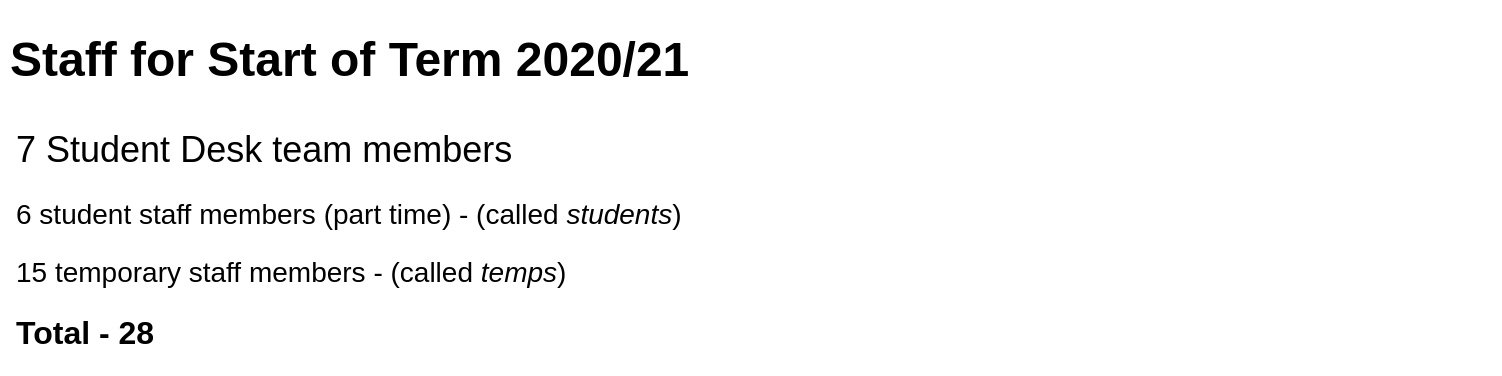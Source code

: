 <mxfile version="13.0.6" type="github" pages="6"><diagram id="4iqDVYsqrEzfDlTGmH5O" name="Staff"><mxGraphModel dx="1278" dy="547" grid="1" gridSize="10" guides="1" tooltips="1" connect="1" arrows="1" fold="1" page="1" pageScale="1" pageWidth="827" pageHeight="1169" math="0" shadow="0"><root><mxCell id="WgZ6yaLtYUhiMF-65j4d-0"/><mxCell id="WgZ6yaLtYUhiMF-65j4d-1" parent="WgZ6yaLtYUhiMF-65j4d-0"/><mxCell id="WgZ6yaLtYUhiMF-65j4d-2" value="&lt;h1&gt;Staff for Start of Term 2020/21&lt;br&gt;&lt;/h1&gt;&lt;p&gt;Lorem ipsum dolor sit amet, consectetur adipisicing elit, sed do eiusmod tempor incididunt ut labore et dolore magna aliqua.&lt;/p&gt;" style="text;html=1;strokeColor=none;fillColor=none;spacing=5;spacingTop=-20;whiteSpace=wrap;overflow=hidden;rounded=0;" vertex="1" parent="WgZ6yaLtYUhiMF-65j4d-1"><mxGeometry x="40" y="200" width="750" height="40" as="geometry"/></mxCell><mxCell id="WgZ6yaLtYUhiMF-65j4d-3" value="&lt;div align=&quot;left&quot;&gt;&lt;p&gt;&lt;font style=&quot;font-size: 14px&quot; face=&quot;Helvetica&quot;&gt;&lt;font style=&quot;font-size: 18px&quot;&gt;7 Student Desk team members&lt;/font&gt;&lt;br&gt;&lt;/font&gt;&lt;/p&gt;&lt;/div&gt;&lt;div align=&quot;left&quot;&gt;&lt;p&gt;&lt;font style=&quot;font-size: 14px&quot; face=&quot;Helvetica&quot;&gt;&lt;font style=&quot;font-size: 14px&quot;&gt;6 student staff members (part time) - (called &lt;i&gt;students&lt;/i&gt;)&lt;/font&gt;&lt;br&gt;&lt;/font&gt;&lt;/p&gt;&lt;/div&gt;&lt;div align=&quot;left&quot;&gt;&lt;p&gt;&lt;font style=&quot;font-size: 14px&quot; size=&quot;3&quot; face=&quot;Helvetica&quot;&gt;15 temporary staff members - (called &lt;i&gt;temps&lt;/i&gt;)&lt;/font&gt;&lt;/p&gt;&lt;/div&gt;&lt;div align=&quot;left&quot;&gt;&lt;p&gt;&lt;font size=&quot;3&quot; face=&quot;Helvetica&quot;&gt;&lt;b&gt;Total - 28&lt;/b&gt;&lt;/font&gt;&lt;/p&gt;&lt;/div&gt;" style="text;html=1;strokeColor=none;fillColor=none;align=left;verticalAlign=middle;whiteSpace=wrap;rounded=0;" vertex="1" parent="WgZ6yaLtYUhiMF-65j4d-1"><mxGeometry x="46" y="290" width="710" height="40" as="geometry"/></mxCell></root></mxGraphModel></diagram><diagram id="prtHgNgQTEPvFCAcTncT" name="Call Centre"><mxGraphModel dx="1278" dy="547" grid="1" gridSize="10" guides="1" tooltips="1" connect="1" arrows="1" fold="1" page="1" pageScale="1" pageWidth="827" pageHeight="1169" math="0" shadow="0"><root><mxCell id="0"/><mxCell id="1" parent="0"/><mxCell id="dNxyNK7c78bLwvsdeMH5-11" value="Orgchart" style="swimlane;html=1;startSize=0;horizontal=1;containerType=tree;glass=0;" parent="1" vertex="1"><mxGeometry x="40" y="100" width="710" height="420" as="geometry"/></mxCell><mxCell id="mpPqkYA4ojd9sIFiPAxJ-5" value="" style="endArrow=blockThin;endFill=1;fontSize=11;edgeStyle=elbowEdgeStyle;elbow=vertical;rounded=0;" edge="1" parent="dNxyNK7c78bLwvsdeMH5-11" source="mpPqkYA4ojd9sIFiPAxJ-2" target="mpPqkYA4ojd9sIFiPAxJ-6"><mxGeometry relative="1" as="geometry"/></mxCell><mxCell id="mpPqkYA4ojd9sIFiPAxJ-7" value="" style="endArrow=blockThin;endFill=1;fontSize=11;edgeStyle=elbowEdgeStyle;elbow=vertical;rounded=0;" edge="1" parent="dNxyNK7c78bLwvsdeMH5-11" source="mpPqkYA4ojd9sIFiPAxJ-2" target="mpPqkYA4ojd9sIFiPAxJ-8"><mxGeometry relative="1" as="geometry"/></mxCell><mxCell id="mpPqkYA4ojd9sIFiPAxJ-3" value="" style="endArrow=blockThin;endFill=1;fontSize=11;edgeStyle=elbowEdgeStyle;elbow=vertical;rounded=0;" edge="1" parent="dNxyNK7c78bLwvsdeMH5-11" source="mpPqkYA4ojd9sIFiPAxJ-2" target="mpPqkYA4ojd9sIFiPAxJ-4"><mxGeometry relative="1" as="geometry"/></mxCell><UserObject label="%name%&lt;br&gt;&lt;i style=&quot;color: gray&quot;&gt;%position%&lt;/i&gt;&lt;br&gt;&lt;a href=&quot;mailto:%email%&quot;&gt;Email&lt;/a&gt;" name="Evan Miller" position="CFO" location="Office 1" email="me@example.com" placeholders="1" link="https://www.draw.io" id="dNxyNK7c78bLwvsdeMH5-12"><mxCell style="label;image=https://cdn3.iconfinder.com/data/icons/user-avatars-1/512/users-9-2-128.png;whiteSpace=wrap;html=1;rounded=0;glass=0;treeMoving=1;treeFolding=1;" parent="dNxyNK7c78bLwvsdeMH5-11" vertex="1"><mxGeometry x="260" y="50" width="180" height="70" as="geometry"/></mxCell></UserObject><mxCell id="dNxyNK7c78bLwvsdeMH5-13" value="" style="endArrow=blockThin;endFill=1;fontSize=11;edgeStyle=elbowEdgeStyle;elbow=vertical;rounded=0;" parent="dNxyNK7c78bLwvsdeMH5-11" source="dNxyNK7c78bLwvsdeMH5-12" target="dNxyNK7c78bLwvsdeMH5-14" edge="1"><mxGeometry relative="1" as="geometry"/></mxCell><UserObject label="Temp" name="Edward Morrison" position="Brand Manager" location="Office 2" email="me@example.com" placeholders="1" link="https://www.draw.io" id="dNxyNK7c78bLwvsdeMH5-14"><mxCell style="label;image=https://cdn3.iconfinder.com/data/icons/user-avatars-1/512/users-10-3-128.png;whiteSpace=wrap;html=1;rounded=0;glass=0;treeFolding=1;treeMoving=1;fillColor=#FFCCE6;" parent="dNxyNK7c78bLwvsdeMH5-11" vertex="1"><mxGeometry x="40" y="180" width="180" height="80" as="geometry"/></mxCell></UserObject><mxCell id="dNxyNK7c78bLwvsdeMH5-15" value="" style="endArrow=blockThin;endFill=1;fontSize=11;edgeStyle=elbowEdgeStyle;elbow=vertical;rounded=0;" parent="dNxyNK7c78bLwvsdeMH5-11" source="dNxyNK7c78bLwvsdeMH5-12" target="dNxyNK7c78bLwvsdeMH5-16" edge="1"><mxGeometry relative="1" as="geometry"/></mxCell><UserObject label="Temp" name="Tessa Valet" position="HR Director" location="Office 4" email="me@example.com" placeholders="1" link="https://www.draw.io" id="dNxyNK7c78bLwvsdeMH5-16"><mxCell style="label;image=https://cdn3.iconfinder.com/data/icons/user-avatars-1/512/users-3-128.png;whiteSpace=wrap;html=1;rounded=0;glass=0;treeFolding=1;treeMoving=1;fillColor=#FFCCE6;" parent="dNxyNK7c78bLwvsdeMH5-11" vertex="1"><mxGeometry x="260" y="180" width="180" height="80" as="geometry"/></mxCell></UserObject><mxCell id="dNxyNK7c78bLwvsdeMH5-17" value="" style="endArrow=blockThin;endFill=1;fontSize=11;edgeStyle=elbowEdgeStyle;elbow=vertical;rounded=0;" parent="dNxyNK7c78bLwvsdeMH5-11" source="dNxyNK7c78bLwvsdeMH5-12" target="dNxyNK7c78bLwvsdeMH5-18" edge="1"><mxGeometry relative="1" as="geometry"/></mxCell><UserObject label="Temp" name="Ron Donovan" position="System Admin" location="Office 3" email="me@example.com" placeholders="1" link="https://www.draw.io" id="dNxyNK7c78bLwvsdeMH5-18"><mxCell style="label;image=https://cdn3.iconfinder.com/data/icons/user-avatars-1/512/users-2-128.png;whiteSpace=wrap;html=1;rounded=0;glass=0;fillColor=#FFCCE6;" parent="dNxyNK7c78bLwvsdeMH5-11" vertex="1"><mxGeometry x="490" y="180" width="180" height="80" as="geometry"/></mxCell></UserObject><UserObject label="Temp" name="Edward Morrison" position="Brand Manager" location="Office 2" email="me@example.com" placeholders="1" link="https://www.draw.io" id="mpPqkYA4ojd9sIFiPAxJ-4"><mxCell style="label;image=https://cdn3.iconfinder.com/data/icons/user-avatars-1/512/users-10-3-128.png;whiteSpace=wrap;html=1;rounded=0;glass=0;treeFolding=1;treeMoving=1;fillColor=#FFCCE6;" vertex="1" parent="dNxyNK7c78bLwvsdeMH5-11"><mxGeometry x="35" y="320" width="180" height="80" as="geometry"/></mxCell></UserObject><UserObject label="Temp" name="Tessa Valet" position="HR Director" location="Office 4" email="me@example.com" placeholders="1" link="https://www.draw.io" id="mpPqkYA4ojd9sIFiPAxJ-6"><mxCell style="label;image=https://cdn3.iconfinder.com/data/icons/user-avatars-1/512/users-3-128.png;whiteSpace=wrap;html=1;rounded=0;glass=0;treeFolding=1;treeMoving=1;fillColor=#FFCCE6;" vertex="1" parent="dNxyNK7c78bLwvsdeMH5-11"><mxGeometry x="255" y="320" width="180" height="80" as="geometry"/></mxCell></UserObject><UserObject label="Temp" name="Ron Donovan" position="System Admin" location="Office 3" email="me@example.com" placeholders="1" link="https://www.draw.io" id="mpPqkYA4ojd9sIFiPAxJ-8"><mxCell style="label;image=https://cdn3.iconfinder.com/data/icons/user-avatars-1/512/users-2-128.png;whiteSpace=wrap;html=1;rounded=0;glass=0;fillColor=#FFCCE6;" vertex="1" parent="dNxyNK7c78bLwvsdeMH5-11"><mxGeometry x="485" y="320" width="180" height="80" as="geometry"/></mxCell></UserObject><UserObject label="&lt;div&gt;Stephen&lt;/div&gt;&lt;div&gt;&lt;i&gt;&lt;span style=&quot;font-weight: normal&quot;&gt;Supervisor&lt;/span&gt;&lt;/i&gt;&lt;br&gt;&lt;/div&gt;" name="Evan Miller" position="CFO" location="Office 1" email="me@example.com" placeholders="1" link="https://www.draw.io" id="mpPqkYA4ojd9sIFiPAxJ-2"><mxCell style="label;image=https://cdn3.iconfinder.com/data/icons/user-avatars-1/512/users-9-2-128.png;whiteSpace=wrap;html=1;rounded=0;glass=0;treeMoving=1;treeFolding=1;fillColor=#FFCCE6;" vertex="1" parent="dNxyNK7c78bLwvsdeMH5-11"><mxGeometry x="260" y="50" width="180" height="70" as="geometry"/></mxCell></UserObject><mxCell id="mpPqkYA4ojd9sIFiPAxJ-1" value="&lt;div&gt;&lt;font style=&quot;font-size: 12px&quot;&gt;&lt;font style=&quot;font-size: 18px&quot;&gt;Call Centre&lt;/font&gt;&lt;/font&gt;&lt;font size=&quot;3&quot;&gt;&lt;br&gt;&lt;/font&gt;&lt;/div&gt;" style="swimlane;html=1;startSize=90;horizontal=1;containerType=tree;glass=0;fillColor=#FFCCE6;" vertex="1" parent="1"><mxGeometry x="40" y="40" width="710" height="480" as="geometry"/></mxCell></root></mxGraphModel></diagram><diagram id="4EEXJUwQ04xbb809gkxL" name="Emails"><mxGraphModel dx="1278" dy="547" grid="1" gridSize="10" guides="1" tooltips="1" connect="1" arrows="1" fold="1" page="1" pageScale="1" pageWidth="827" pageHeight="1169" math="0" shadow="0"><root><mxCell id="c_dwIqoF1U3oeTKJL0SB-0"/><mxCell id="c_dwIqoF1U3oeTKJL0SB-1" parent="c_dwIqoF1U3oeTKJL0SB-0"/><mxCell id="jJnrvG2KrYwrHSIJit2o-0" value="Orgchart" style="swimlane;html=1;startSize=0;horizontal=1;containerType=tree;glass=0;" vertex="1" parent="c_dwIqoF1U3oeTKJL0SB-1"><mxGeometry x="40" y="100" width="710" height="420" as="geometry"/></mxCell><mxCell id="jJnrvG2KrYwrHSIJit2o-2" value="" style="endArrow=blockThin;endFill=1;fontSize=11;edgeStyle=elbowEdgeStyle;elbow=vertical;rounded=0;" edge="1" parent="jJnrvG2KrYwrHSIJit2o-0" source="jJnrvG2KrYwrHSIJit2o-13" target="jJnrvG2KrYwrHSIJit2o-10"><mxGeometry relative="1" as="geometry"/></mxCell><UserObject label="Evan Miller&lt;br&gt;&lt;i style=&quot;color: gray&quot;&gt;CFO&lt;/i&gt;&lt;br&gt;&lt;a href=&quot;mailto:me@example.com&quot;&gt;Email&lt;/a&gt;" name="Evan Miller" position="CFO" location="Office 1" email="me@example.com" placeholders="1" link="https://www.draw.io" id="jJnrvG2KrYwrHSIJit2o-3"><mxCell style="label;image=https://cdn3.iconfinder.com/data/icons/user-avatars-1/512/users-9-2-128.png;whiteSpace=wrap;html=1;rounded=0;glass=0;treeMoving=1;treeFolding=1;" vertex="1" parent="jJnrvG2KrYwrHSIJit2o-0"><mxGeometry x="260" y="50" width="180" height="70" as="geometry"/></mxCell></UserObject><mxCell id="jJnrvG2KrYwrHSIJit2o-4" value="" style="endArrow=blockThin;endFill=1;fontSize=11;edgeStyle=elbowEdgeStyle;elbow=vertical;rounded=0;" edge="1" parent="jJnrvG2KrYwrHSIJit2o-0" source="jJnrvG2KrYwrHSIJit2o-3" target="jJnrvG2KrYwrHSIJit2o-5"><mxGeometry relative="1" as="geometry"/></mxCell><UserObject label="Temp" name="Edward Morrison" position="Brand Manager" location="Office 2" email="me@example.com" placeholders="1" link="https://www.draw.io" id="jJnrvG2KrYwrHSIJit2o-5"><mxCell style="label;image=https://cdn3.iconfinder.com/data/icons/user-avatars-1/512/users-10-3-128.png;whiteSpace=wrap;html=1;rounded=0;glass=0;treeFolding=1;treeMoving=1;fillColor=#A9C4EB;" vertex="1" parent="jJnrvG2KrYwrHSIJit2o-0"><mxGeometry x="40" y="180" width="180" height="80" as="geometry"/></mxCell></UserObject><mxCell id="jJnrvG2KrYwrHSIJit2o-6" value="" style="endArrow=blockThin;endFill=1;fontSize=11;edgeStyle=elbowEdgeStyle;elbow=vertical;rounded=0;" edge="1" parent="jJnrvG2KrYwrHSIJit2o-0" source="jJnrvG2KrYwrHSIJit2o-3" target="jJnrvG2KrYwrHSIJit2o-7"><mxGeometry relative="1" as="geometry"/></mxCell><UserObject label="Temp" name="Tessa Valet" position="HR Director" location="Office 4" email="me@example.com" placeholders="1" link="https://www.draw.io" id="jJnrvG2KrYwrHSIJit2o-7"><mxCell style="label;image=https://cdn3.iconfinder.com/data/icons/user-avatars-1/512/users-3-128.png;whiteSpace=wrap;html=1;rounded=0;glass=0;treeFolding=1;treeMoving=1;fillColor=#A9C4EB;" vertex="1" parent="jJnrvG2KrYwrHSIJit2o-0"><mxGeometry x="260" y="180" width="180" height="80" as="geometry"/></mxCell></UserObject><mxCell id="jJnrvG2KrYwrHSIJit2o-8" value="" style="endArrow=blockThin;endFill=1;fontSize=11;edgeStyle=elbowEdgeStyle;elbow=vertical;rounded=0;" edge="1" parent="jJnrvG2KrYwrHSIJit2o-0" source="jJnrvG2KrYwrHSIJit2o-3" target="jJnrvG2KrYwrHSIJit2o-9"><mxGeometry relative="1" as="geometry"/></mxCell><UserObject label="Temp" name="Ron Donovan" position="System Admin" location="Office 3" email="me@example.com" placeholders="1" link="https://www.draw.io" id="jJnrvG2KrYwrHSIJit2o-9"><mxCell style="label;image=https://cdn3.iconfinder.com/data/icons/user-avatars-1/512/users-2-128.png;whiteSpace=wrap;html=1;rounded=0;glass=0;fillColor=#A9C4EB;" vertex="1" parent="jJnrvG2KrYwrHSIJit2o-0"><mxGeometry x="490" y="180" width="180" height="80" as="geometry"/></mxCell></UserObject><UserObject label="Temp" name="Edward Morrison" position="Brand Manager" location="Office 2" email="me@example.com" placeholders="1" link="https://www.draw.io" id="jJnrvG2KrYwrHSIJit2o-10"><mxCell style="label;image=https://cdn3.iconfinder.com/data/icons/user-avatars-1/512/users-10-3-128.png;whiteSpace=wrap;html=1;rounded=0;glass=0;treeFolding=1;treeMoving=1;fillColor=#A9C4EB;" vertex="1" parent="jJnrvG2KrYwrHSIJit2o-0"><mxGeometry x="35" y="320" width="180" height="80" as="geometry"/></mxCell></UserObject><UserObject label="&lt;div&gt;Katie&lt;/div&gt;&lt;div&gt;&lt;span style=&quot;font-weight: normal&quot;&gt;&lt;i&gt;Supervisor&lt;/i&gt;&lt;/span&gt;&lt;br&gt;&lt;/div&gt;" name="Evan Miller" position="CFO" location="Office 1" email="me@example.com" placeholders="1" link="https://www.draw.io" id="jJnrvG2KrYwrHSIJit2o-13"><mxCell style="label;image=https://cdn3.iconfinder.com/data/icons/user-avatars-1/512/users-9-2-128.png;whiteSpace=wrap;html=1;rounded=0;glass=0;treeMoving=1;treeFolding=1;fillColor=#A9C4EB;" vertex="1" parent="jJnrvG2KrYwrHSIJit2o-0"><mxGeometry x="260" y="50" width="180" height="70" as="geometry"/></mxCell></UserObject><UserObject label="Student" name="Tessa Valet" position="HR Director" location="Office 4" email="me@example.com" placeholders="1" link="https://www.draw.io" id="GuNBn-XLrfUnzHdGbUQW-0"><mxCell style="label;image=https://cdn3.iconfinder.com/data/icons/user-avatars-1/512/users-3-128.png;whiteSpace=wrap;html=1;rounded=0;glass=0;treeFolding=1;treeMoving=1;fillColor=#A9C4EB;" vertex="1" parent="jJnrvG2KrYwrHSIJit2o-0"><mxGeometry x="260" y="320" width="180" height="80" as="geometry"/></mxCell></UserObject><mxCell id="jJnrvG2KrYwrHSIJit2o-15" value="&lt;div&gt;&lt;font style=&quot;font-size: 12px&quot;&gt;&lt;font style=&quot;font-size: 18px&quot;&gt;Emails&lt;/font&gt;&lt;/font&gt;&lt;font size=&quot;3&quot;&gt;&lt;br&gt;&lt;/font&gt;&lt;/div&gt;" style="swimlane;html=1;startSize=90;horizontal=1;containerType=tree;glass=0;fillColor=#A9C4EB;" vertex="1" parent="c_dwIqoF1U3oeTKJL0SB-1"><mxGeometry x="40" y="40" width="710" height="480" as="geometry"/></mxCell><mxCell id="WzX2U5M_frZ9KbMTsoTq-0" value="FFF4C3" style="text;whiteSpace=wrap;html=1;" vertex="1" parent="c_dwIqoF1U3oeTKJL0SB-1"><mxGeometry x="10" y="10" width="70" height="30" as="geometry"/></mxCell></root></mxGraphModel></diagram><diagram id="ItSz2k4_egUY5C8dJ0sC" name="Chats"><mxGraphModel dx="1278" dy="547" grid="1" gridSize="10" guides="1" tooltips="1" connect="1" arrows="1" fold="1" page="1" pageScale="1" pageWidth="827" pageHeight="1169" math="0" shadow="0"><root><mxCell id="B8h6JImKgBRVj9SWQ-2g-0"/><mxCell id="B8h6JImKgBRVj9SWQ-2g-1" parent="B8h6JImKgBRVj9SWQ-2g-0"/><mxCell id="vtGu4bik4G_jgbkDdIcN-0" value="Orgchart" style="swimlane;html=1;startSize=0;horizontal=1;containerType=tree;glass=0;" vertex="1" parent="B8h6JImKgBRVj9SWQ-2g-1"><mxGeometry x="40" y="100" width="710" height="420" as="geometry"/></mxCell><mxCell id="vtGu4bik4G_jgbkDdIcN-2" value="" style="endArrow=blockThin;endFill=1;fontSize=11;edgeStyle=elbowEdgeStyle;elbow=vertical;rounded=0;" edge="1" parent="vtGu4bik4G_jgbkDdIcN-0" source="vtGu4bik4G_jgbkDdIcN-13" target="vtGu4bik4G_jgbkDdIcN-10"><mxGeometry relative="1" as="geometry"/></mxCell><UserObject label="Evan Miller&lt;br&gt;&lt;i style=&quot;color: gray&quot;&gt;CFO&lt;/i&gt;&lt;br&gt;&lt;a href=&quot;mailto:me@example.com&quot;&gt;Email&lt;/a&gt;" name="Evan Miller" position="CFO" location="Office 1" email="me@example.com" placeholders="1" link="https://www.draw.io" id="vtGu4bik4G_jgbkDdIcN-3"><mxCell style="label;image=https://cdn3.iconfinder.com/data/icons/user-avatars-1/512/users-9-2-128.png;whiteSpace=wrap;html=1;rounded=0;glass=0;treeMoving=1;treeFolding=1;" vertex="1" parent="vtGu4bik4G_jgbkDdIcN-0"><mxGeometry x="260" y="50" width="180" height="70" as="geometry"/></mxCell></UserObject><mxCell id="vtGu4bik4G_jgbkDdIcN-4" value="" style="endArrow=blockThin;endFill=1;fontSize=11;edgeStyle=elbowEdgeStyle;elbow=vertical;rounded=0;" edge="1" parent="vtGu4bik4G_jgbkDdIcN-0" source="vtGu4bik4G_jgbkDdIcN-3" target="vtGu4bik4G_jgbkDdIcN-5"><mxGeometry relative="1" as="geometry"/></mxCell><UserObject label="&lt;div&gt;Temp&lt;/div&gt;" name="Edward Morrison" position="Brand Manager" location="Office 2" email="me@example.com" placeholders="1" link="https://www.draw.io" id="vtGu4bik4G_jgbkDdIcN-5"><mxCell style="label;image=https://cdn3.iconfinder.com/data/icons/user-avatars-1/512/users-10-3-128.png;whiteSpace=wrap;html=1;rounded=0;glass=0;treeFolding=1;treeMoving=1;fillColor=#FFF4C3;" vertex="1" parent="vtGu4bik4G_jgbkDdIcN-0"><mxGeometry x="40" y="180" width="180" height="80" as="geometry"/></mxCell></UserObject><mxCell id="vtGu4bik4G_jgbkDdIcN-6" value="" style="endArrow=blockThin;endFill=1;fontSize=11;edgeStyle=elbowEdgeStyle;elbow=vertical;rounded=0;" edge="1" parent="vtGu4bik4G_jgbkDdIcN-0" source="vtGu4bik4G_jgbkDdIcN-3" target="vtGu4bik4G_jgbkDdIcN-7"><mxGeometry relative="1" as="geometry"/></mxCell><UserObject label="Temp" name="Tessa Valet" position="HR Director" location="Office 4" email="me@example.com" placeholders="1" link="https://www.draw.io" id="vtGu4bik4G_jgbkDdIcN-7"><mxCell style="label;image=https://cdn3.iconfinder.com/data/icons/user-avatars-1/512/users-3-128.png;whiteSpace=wrap;html=1;rounded=0;glass=0;treeFolding=1;treeMoving=1;fillColor=#FFF4C3;" vertex="1" parent="vtGu4bik4G_jgbkDdIcN-0"><mxGeometry x="260" y="180" width="180" height="80" as="geometry"/></mxCell></UserObject><mxCell id="vtGu4bik4G_jgbkDdIcN-8" value="" style="endArrow=blockThin;endFill=1;fontSize=11;edgeStyle=elbowEdgeStyle;elbow=vertical;rounded=0;" edge="1" parent="vtGu4bik4G_jgbkDdIcN-0" source="vtGu4bik4G_jgbkDdIcN-3" target="vtGu4bik4G_jgbkDdIcN-9"><mxGeometry relative="1" as="geometry"/></mxCell><UserObject label="Temp" name="Ron Donovan" position="System Admin" location="Office 3" email="me@example.com" placeholders="1" link="https://www.draw.io" id="vtGu4bik4G_jgbkDdIcN-9"><mxCell style="label;image=https://cdn3.iconfinder.com/data/icons/user-avatars-1/512/users-2-128.png;whiteSpace=wrap;html=1;rounded=0;glass=0;fillColor=#FFF4C3;" vertex="1" parent="vtGu4bik4G_jgbkDdIcN-0"><mxGeometry x="490" y="180" width="180" height="80" as="geometry"/></mxCell></UserObject><UserObject label="Student" name="Edward Morrison" position="Brand Manager" location="Office 2" email="me@example.com" placeholders="1" link="https://www.draw.io" id="vtGu4bik4G_jgbkDdIcN-10"><mxCell style="label;image=https://cdn3.iconfinder.com/data/icons/user-avatars-1/512/users-10-3-128.png;whiteSpace=wrap;html=1;rounded=0;glass=0;treeFolding=1;treeMoving=1;fillColor=#FFF4C3;" vertex="1" parent="vtGu4bik4G_jgbkDdIcN-0"><mxGeometry x="490" y="320" width="180" height="80" as="geometry"/></mxCell></UserObject><UserObject label="&lt;div&gt;Krystyna&lt;br&gt;&lt;/div&gt;&lt;div&gt;&lt;span style=&quot;font-weight: normal&quot;&gt;&lt;i&gt;Supervisor&lt;/i&gt;&lt;/span&gt;&lt;br&gt;&lt;/div&gt;" name="Evan Miller" position="CFO" location="Office 1" email="me@example.com" placeholders="1" link="https://www.draw.io" id="vtGu4bik4G_jgbkDdIcN-13"><mxCell style="label;image=https://cdn3.iconfinder.com/data/icons/user-avatars-1/512/users-9-2-128.png;whiteSpace=wrap;html=1;rounded=0;glass=0;treeMoving=1;treeFolding=1;fillColor=#FFF4C3;" vertex="1" parent="vtGu4bik4G_jgbkDdIcN-0"><mxGeometry x="260" y="50" width="180" height="70" as="geometry"/></mxCell></UserObject><UserObject label="Temp" name="Tessa Valet" position="HR Director" location="Office 4" email="me@example.com" placeholders="1" link="https://www.draw.io" id="PbnccIrj63OAILWoPI2o-0"><mxCell style="label;image=https://cdn3.iconfinder.com/data/icons/user-avatars-1/512/users-3-128.png;whiteSpace=wrap;html=1;rounded=0;glass=0;treeFolding=1;treeMoving=1;fillColor=#FFF4C3;" vertex="1" parent="vtGu4bik4G_jgbkDdIcN-0"><mxGeometry x="260" y="320" width="180" height="80" as="geometry"/></mxCell></UserObject><mxCell id="vtGu4bik4G_jgbkDdIcN-15" value="&lt;div&gt;&lt;font style=&quot;font-size: 12px&quot;&gt;&lt;font style=&quot;font-size: 18px&quot;&gt;Chats&lt;/font&gt;&lt;/font&gt;&lt;font size=&quot;3&quot;&gt;&lt;br&gt;&lt;/font&gt;&lt;/div&gt;" style="swimlane;html=1;startSize=90;horizontal=1;containerType=tree;glass=0;fillColor=#FFF4C3;" vertex="1" parent="B8h6JImKgBRVj9SWQ-2g-1"><mxGeometry x="40" y="40" width="710" height="480" as="geometry"/></mxCell><UserObject label="Temp" name="Tessa Valet" position="HR Director" location="Office 4" email="me@example.com" placeholders="1" link="https://www.draw.io" id="_xehMGhk17uKjtey7Ze9-0"><mxCell style="label;image=https://cdn3.iconfinder.com/data/icons/user-avatars-1/512/users-3-128.png;whiteSpace=wrap;html=1;rounded=0;glass=0;treeFolding=1;treeMoving=1;fillColor=#FFF4C3;" vertex="1" parent="B8h6JImKgBRVj9SWQ-2g-1"><mxGeometry x="300" y="280" width="180" height="80" as="geometry"/></mxCell></UserObject><UserObject label="Temp" name="Ron Donovan" position="System Admin" location="Office 3" email="me@example.com" placeholders="1" link="https://www.draw.io" id="_xehMGhk17uKjtey7Ze9-1"><mxCell style="label;image=https://cdn3.iconfinder.com/data/icons/user-avatars-1/512/users-2-128.png;whiteSpace=wrap;html=1;rounded=0;glass=0;fillColor=#FFF4C3;" vertex="1" parent="B8h6JImKgBRVj9SWQ-2g-1"><mxGeometry x="530" y="280" width="180" height="80" as="geometry"/></mxCell></UserObject></root></mxGraphModel></diagram><diagram id="SL8nusviX4BlKlo3T0ga" name="Desk"><mxGraphModel dx="1278" dy="547" grid="1" gridSize="10" guides="1" tooltips="1" connect="1" arrows="1" fold="1" page="1" pageScale="1" pageWidth="827" pageHeight="1169" math="0" shadow="0"><root><mxCell id="oONjgDCelnidwvqjjCqV-0"/><mxCell id="oONjgDCelnidwvqjjCqV-1" parent="oONjgDCelnidwvqjjCqV-0"/><mxCell id="GRQZGqnQ31x8N4t46l1l-0" value="Orgchart" style="swimlane;html=1;startSize=0;horizontal=1;containerType=tree;glass=0;" vertex="1" parent="oONjgDCelnidwvqjjCqV-1"><mxGeometry x="40" y="100" width="710" height="420" as="geometry"/></mxCell><UserObject label="Evan Miller&lt;br&gt;&lt;i style=&quot;color: gray&quot;&gt;CFO&lt;/i&gt;&lt;br&gt;&lt;a href=&quot;mailto:me@example.com&quot;&gt;Email&lt;/a&gt;" name="Evan Miller" position="CFO" location="Office 1" email="me@example.com" placeholders="1" link="https://www.draw.io" id="GRQZGqnQ31x8N4t46l1l-4"><mxCell style="label;image=https://cdn3.iconfinder.com/data/icons/user-avatars-1/512/users-9-2-128.png;whiteSpace=wrap;html=1;rounded=0;glass=0;treeMoving=1;treeFolding=1;" vertex="1" parent="GRQZGqnQ31x8N4t46l1l-0"><mxGeometry x="260" y="50" width="180" height="70" as="geometry"/></mxCell></UserObject><mxCell id="GRQZGqnQ31x8N4t46l1l-5" value="" style="endArrow=blockThin;endFill=1;fontSize=11;edgeStyle=elbowEdgeStyle;elbow=vertical;rounded=0;" edge="1" parent="GRQZGqnQ31x8N4t46l1l-0" source="GRQZGqnQ31x8N4t46l1l-4" target="GRQZGqnQ31x8N4t46l1l-6"><mxGeometry relative="1" as="geometry"/></mxCell><UserObject label="Student" name="Edward Morrison" position="Brand Manager" location="Office 2" email="me@example.com" placeholders="1" link="https://www.draw.io" id="GRQZGqnQ31x8N4t46l1l-6"><mxCell style="label;image=https://cdn3.iconfinder.com/data/icons/user-avatars-1/512/users-10-3-128.png;whiteSpace=wrap;html=1;rounded=0;glass=0;treeFolding=1;treeMoving=1;fillColor=#D5E8D4;" vertex="1" parent="GRQZGqnQ31x8N4t46l1l-0"><mxGeometry x="40" y="180" width="180" height="80" as="geometry"/></mxCell></UserObject><mxCell id="GRQZGqnQ31x8N4t46l1l-7" value="" style="endArrow=blockThin;endFill=1;fontSize=11;edgeStyle=elbowEdgeStyle;elbow=vertical;rounded=0;" edge="1" parent="GRQZGqnQ31x8N4t46l1l-0" source="GRQZGqnQ31x8N4t46l1l-4" target="GRQZGqnQ31x8N4t46l1l-8"><mxGeometry relative="1" as="geometry"/></mxCell><UserObject label="Student" name="Tessa Valet" position="HR Director" location="Office 4" email="me@example.com" placeholders="1" link="https://www.draw.io" id="GRQZGqnQ31x8N4t46l1l-8"><mxCell style="label;image=https://cdn3.iconfinder.com/data/icons/user-avatars-1/512/users-3-128.png;whiteSpace=wrap;html=1;rounded=0;glass=0;treeFolding=1;treeMoving=1;fillColor=#D5E8D4;" vertex="1" parent="GRQZGqnQ31x8N4t46l1l-0"><mxGeometry x="260" y="180" width="180" height="80" as="geometry"/></mxCell></UserObject><mxCell id="GRQZGqnQ31x8N4t46l1l-9" value="" style="endArrow=blockThin;endFill=1;fontSize=11;edgeStyle=elbowEdgeStyle;elbow=vertical;rounded=0;" edge="1" parent="GRQZGqnQ31x8N4t46l1l-0" source="GRQZGqnQ31x8N4t46l1l-4" target="GRQZGqnQ31x8N4t46l1l-10"><mxGeometry relative="1" as="geometry"/></mxCell><UserObject label="Temp" name="Ron Donovan" position="System Admin" location="Office 3" email="me@example.com" placeholders="1" link="https://www.draw.io" id="GRQZGqnQ31x8N4t46l1l-10"><mxCell style="label;image=https://cdn3.iconfinder.com/data/icons/user-avatars-1/512/users-2-128.png;whiteSpace=wrap;html=1;rounded=0;glass=0;fillColor=#D5E8D4;" vertex="1" parent="GRQZGqnQ31x8N4t46l1l-0"><mxGeometry x="490" y="180" width="180" height="80" as="geometry"/></mxCell></UserObject><UserObject label="Lisa&lt;br&gt;&lt;div&gt;&lt;span style=&quot;font-weight: normal&quot;&gt;&lt;i&gt;Supervisor&lt;/i&gt;&lt;/span&gt;&lt;br&gt;&lt;/div&gt;" name="Evan Miller" position="CFO" location="Office 1" email="me@example.com" placeholders="1" link="https://www.draw.io" id="GRQZGqnQ31x8N4t46l1l-14"><mxCell style="label;image=https://cdn3.iconfinder.com/data/icons/user-avatars-1/512/users-9-2-128.png;whiteSpace=wrap;html=1;rounded=0;glass=0;treeMoving=1;treeFolding=1;fillColor=#D5E8D4;" vertex="1" parent="GRQZGqnQ31x8N4t46l1l-0"><mxGeometry x="260" y="50" width="180" height="70" as="geometry"/></mxCell></UserObject><mxCell id="GRQZGqnQ31x8N4t46l1l-15" value="&lt;br&gt;&lt;div&gt;&lt;font style=&quot;font-size: 12px&quot;&gt;&lt;font style=&quot;font-size: 18px&quot;&gt;Desk&lt;/font&gt;&lt;/font&gt;&lt;font size=&quot;3&quot;&gt;&lt;br&gt;&lt;/font&gt;&lt;/div&gt;" style="swimlane;html=1;startSize=90;horizontal=1;containerType=tree;glass=0;fillColor=#D5E8D4;" vertex="1" parent="oONjgDCelnidwvqjjCqV-1"><mxGeometry x="40" y="40" width="710" height="480" as="geometry"/></mxCell></root></mxGraphModel></diagram><diagram id="RJBUK2sWp0l0Kf9ra8K0" name="Offical Documents"><mxGraphModel dx="1278" dy="547" grid="1" gridSize="10" guides="1" tooltips="1" connect="1" arrows="1" fold="1" page="1" pageScale="1" pageWidth="827" pageHeight="1169" math="0" shadow="0"><root><mxCell id="qkh9y1RFPqXm62vHj_Fj-0"/><mxCell id="qkh9y1RFPqXm62vHj_Fj-1" parent="qkh9y1RFPqXm62vHj_Fj-0"/><mxCell id="_5Ril9yyMndJcqkaI9xc-0" value="Orgchart" style="swimlane;html=1;startSize=0;horizontal=1;containerType=tree;glass=0;" vertex="1" parent="qkh9y1RFPqXm62vHj_Fj-1"><mxGeometry x="40" y="100" width="710" height="420" as="geometry"/></mxCell><UserObject label="Evan Miller&lt;br&gt;&lt;i style=&quot;color: gray&quot;&gt;CFO&lt;/i&gt;&lt;br&gt;&lt;a href=&quot;mailto:me@example.com&quot;&gt;Email&lt;/a&gt;" name="Evan Miller" position="CFO" location="Office 1" email="me@example.com" placeholders="1" link="https://www.draw.io" id="_5Ril9yyMndJcqkaI9xc-1"><mxCell style="label;image=https://cdn3.iconfinder.com/data/icons/user-avatars-1/512/users-9-2-128.png;whiteSpace=wrap;html=1;rounded=0;glass=0;treeMoving=1;treeFolding=1;" vertex="1" parent="_5Ril9yyMndJcqkaI9xc-0"><mxGeometry x="260" y="50" width="180" height="70" as="geometry"/></mxCell></UserObject><mxCell id="_5Ril9yyMndJcqkaI9xc-4" value="" style="endArrow=blockThin;endFill=1;fontSize=11;edgeStyle=elbowEdgeStyle;elbow=vertical;rounded=0;" edge="1" parent="_5Ril9yyMndJcqkaI9xc-0" source="_5Ril9yyMndJcqkaI9xc-1" target="_5Ril9yyMndJcqkaI9xc-5"><mxGeometry relative="1" as="geometry"/></mxCell><UserObject label="&lt;div&gt;Temp&lt;br&gt;&lt;/div&gt;" name="Tessa Valet" position="HR Director" location="Office 4" email="me@example.com" placeholders="1" link="https://www.draw.io" id="_5Ril9yyMndJcqkaI9xc-5"><mxCell style="label;image=https://cdn3.iconfinder.com/data/icons/user-avatars-1/512/users-3-128.png;whiteSpace=wrap;html=1;rounded=0;glass=0;treeFolding=1;treeMoving=1;fillColor=#E1D5E7;" vertex="1" parent="_5Ril9yyMndJcqkaI9xc-0"><mxGeometry x="260" y="180" width="180" height="80" as="geometry"/></mxCell></UserObject><UserObject label="&lt;div&gt;Eamonn&lt;/div&gt;&lt;div&gt;&lt;span style=&quot;font-weight: normal&quot;&gt;&lt;i&gt;Supervisor&lt;/i&gt;&lt;/span&gt;&lt;br&gt;&lt;/div&gt;" name="Evan Miller" position="CFO" location="Office 1" email="me@example.com" placeholders="1" link="https://www.draw.io" id="_5Ril9yyMndJcqkaI9xc-8"><mxCell style="label;image=https://cdn3.iconfinder.com/data/icons/user-avatars-1/512/users-9-2-128.png;whiteSpace=wrap;html=1;rounded=0;glass=0;treeMoving=1;treeFolding=1;fillColor=#E1D5E7;" vertex="1" parent="_5Ril9yyMndJcqkaI9xc-0"><mxGeometry x="260" y="50" width="180" height="70" as="geometry"/></mxCell></UserObject><mxCell id="_5Ril9yyMndJcqkaI9xc-9" value="&lt;br&gt;&lt;div&gt;&lt;font style=&quot;font-size: 12px&quot;&gt;&lt;font style=&quot;font-size: 18px&quot;&gt;Official Documents&lt;/font&gt;&lt;/font&gt;&lt;font size=&quot;3&quot;&gt;&lt;br&gt;&lt;/font&gt;&lt;/div&gt;" style="swimlane;html=1;startSize=90;horizontal=1;containerType=tree;glass=0;fillColor=#E1D5E7;" vertex="1" parent="qkh9y1RFPqXm62vHj_Fj-1"><mxGeometry x="40" y="40" width="710" height="480" as="geometry"/></mxCell></root></mxGraphModel></diagram></mxfile>